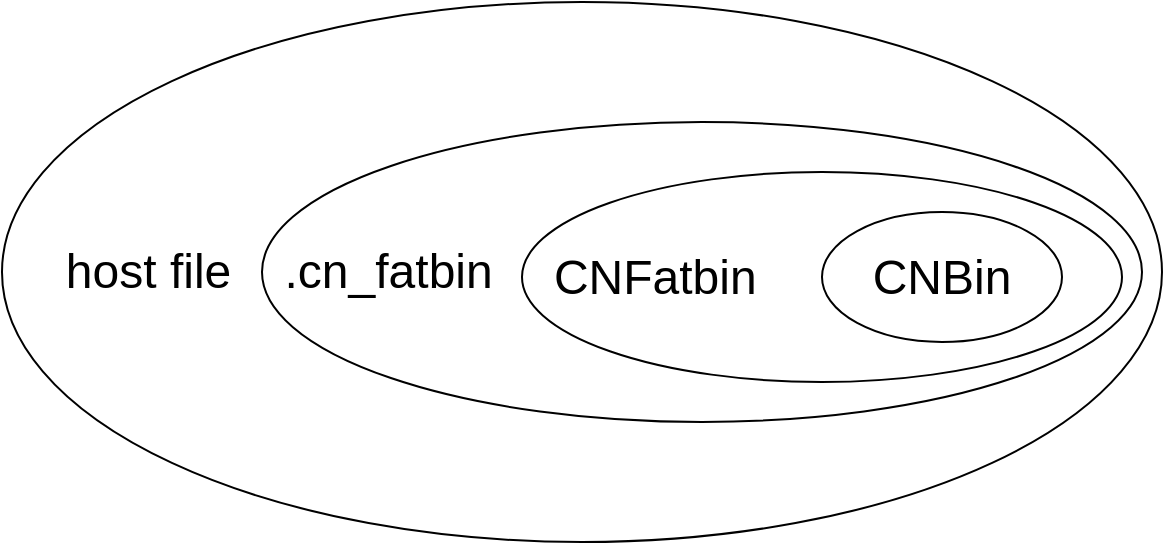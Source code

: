 <mxfile version="21.6.1" type="github">
  <diagram name="第 1 页" id="4pvc1qMUiDUb6UCmRCfS">
    <mxGraphModel dx="1362" dy="775" grid="1" gridSize="10" guides="1" tooltips="1" connect="1" arrows="1" fold="1" page="1" pageScale="1" pageWidth="827" pageHeight="1169" math="0" shadow="0">
      <root>
        <mxCell id="0" />
        <mxCell id="1" parent="0" />
        <mxCell id="COthf_g7PXTC_nCGSMkx-1" value="&lt;font style=&quot;font-size: 24px;&quot;&gt;host file&amp;nbsp; &amp;nbsp; &amp;nbsp; &amp;nbsp; &amp;nbsp; &amp;nbsp; &amp;nbsp; &amp;nbsp; &amp;nbsp; &amp;nbsp; &amp;nbsp; &amp;nbsp; &amp;nbsp; &amp;nbsp; &amp;nbsp; &amp;nbsp; &amp;nbsp; &amp;nbsp; &amp;nbsp; &amp;nbsp; &amp;nbsp; &amp;nbsp; &amp;nbsp; &amp;nbsp; &amp;nbsp; &amp;nbsp; &amp;nbsp; &amp;nbsp; &amp;nbsp; &amp;nbsp; &amp;nbsp; &amp;nbsp; &amp;nbsp;&lt;/font&gt;" style="ellipse;whiteSpace=wrap;html=1;fillColor=none;" vertex="1" parent="1">
          <mxGeometry x="70" y="240" width="580" height="270" as="geometry" />
        </mxCell>
        <mxCell id="COthf_g7PXTC_nCGSMkx-2" value="&lt;font style=&quot;font-size: 24px;&quot;&gt;.cn_fatbin&amp;nbsp; &amp;nbsp; &amp;nbsp; &amp;nbsp; &amp;nbsp; &amp;nbsp; &amp;nbsp; &amp;nbsp; &amp;nbsp; &amp;nbsp; &amp;nbsp; &amp;nbsp; &amp;nbsp; &amp;nbsp; &amp;nbsp; &amp;nbsp; &amp;nbsp; &amp;nbsp; &amp;nbsp; &amp;nbsp; &amp;nbsp; &amp;nbsp; &amp;nbsp; &amp;nbsp;&lt;/font&gt;" style="ellipse;whiteSpace=wrap;html=1;fillColor=none;" vertex="1" parent="1">
          <mxGeometry x="200" y="300" width="440" height="150" as="geometry" />
        </mxCell>
        <mxCell id="COthf_g7PXTC_nCGSMkx-3" value="&lt;font style=&quot;font-size: 24px;&quot;&gt;CNFatbin&amp;nbsp; &amp;nbsp; &amp;nbsp; &amp;nbsp; &amp;nbsp; &amp;nbsp; &amp;nbsp; &amp;nbsp; &amp;nbsp; &amp;nbsp; &amp;nbsp; &amp;nbsp; &amp;nbsp;&lt;/font&gt;" style="ellipse;whiteSpace=wrap;html=1;fillColor=none;" vertex="1" parent="1">
          <mxGeometry x="330" y="325" width="300" height="105" as="geometry" />
        </mxCell>
        <mxCell id="COthf_g7PXTC_nCGSMkx-4" value="&lt;font style=&quot;font-size: 24px;&quot;&gt;CNBin&lt;/font&gt;" style="ellipse;whiteSpace=wrap;html=1;fillColor=none;" vertex="1" parent="1">
          <mxGeometry x="480" y="345" width="120" height="65" as="geometry" />
        </mxCell>
      </root>
    </mxGraphModel>
  </diagram>
</mxfile>
